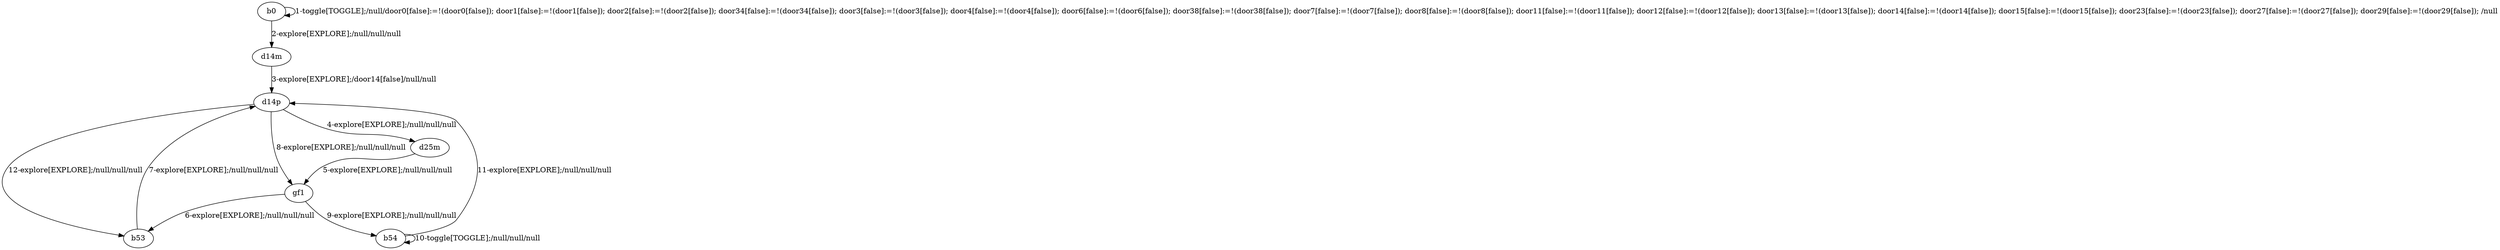 # Total number of goals covered by this test: 6
# gf1 --> b53
# b54 --> d14p
# b54 --> b54
# d25m --> gf1
# b53 --> d14p
# gf1 --> b54

digraph g {
"b0" -> "b0" [label = "1-toggle[TOGGLE];/null/door0[false]:=!(door0[false]); door1[false]:=!(door1[false]); door2[false]:=!(door2[false]); door34[false]:=!(door34[false]); door3[false]:=!(door3[false]); door4[false]:=!(door4[false]); door6[false]:=!(door6[false]); door38[false]:=!(door38[false]); door7[false]:=!(door7[false]); door8[false]:=!(door8[false]); door11[false]:=!(door11[false]); door12[false]:=!(door12[false]); door13[false]:=!(door13[false]); door14[false]:=!(door14[false]); door15[false]:=!(door15[false]); door23[false]:=!(door23[false]); door27[false]:=!(door27[false]); door29[false]:=!(door29[false]); /null"];
"b0" -> "d14m" [label = "2-explore[EXPLORE];/null/null/null"];
"d14m" -> "d14p" [label = "3-explore[EXPLORE];/door14[false]/null/null"];
"d14p" -> "d25m" [label = "4-explore[EXPLORE];/null/null/null"];
"d25m" -> "gf1" [label = "5-explore[EXPLORE];/null/null/null"];
"gf1" -> "b53" [label = "6-explore[EXPLORE];/null/null/null"];
"b53" -> "d14p" [label = "7-explore[EXPLORE];/null/null/null"];
"d14p" -> "gf1" [label = "8-explore[EXPLORE];/null/null/null"];
"gf1" -> "b54" [label = "9-explore[EXPLORE];/null/null/null"];
"b54" -> "b54" [label = "10-toggle[TOGGLE];/null/null/null"];
"b54" -> "d14p" [label = "11-explore[EXPLORE];/null/null/null"];
"d14p" -> "b53" [label = "12-explore[EXPLORE];/null/null/null"];
}